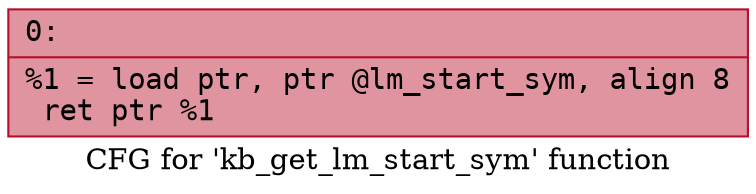 digraph "CFG for 'kb_get_lm_start_sym' function" {
	label="CFG for 'kb_get_lm_start_sym' function";

	Node0x600002a8ca00 [shape=record,color="#b70d28ff", style=filled, fillcolor="#b70d2870" fontname="Courier",label="{0:\l|  %1 = load ptr, ptr @lm_start_sym, align 8\l  ret ptr %1\l}"];
}
